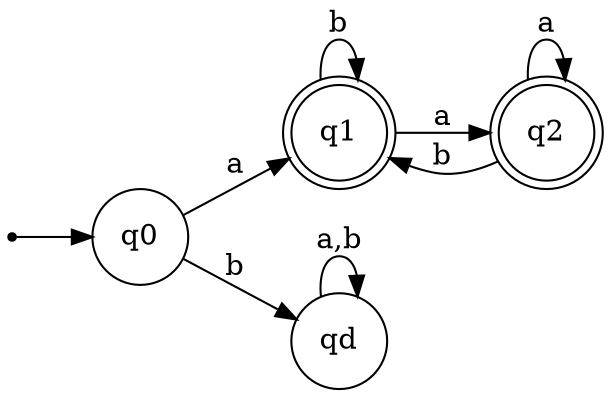 digraph DFA {
    rankdir=LR;
    size="8,5";
    node [shape = doublecircle]; q1 q2;  // Accepting states
    node [shape = circle]; q0 qd;

    // invisible start arrow
    start [shape=point];
    start -> q0;

    // Transitions from q0
    q0 -> q1 [label = "a"];
    q0 -> qd [label = "b"];

    // Transitions from q1
    q1 -> q2 [label = "a"];
    q1 -> q1 [label = "b"];

    // Transitions from q2
    q2 -> q2 [label = "a"];
    q2 -> q1 [label = "b"];

    // Dead state qd
    qd -> qd [label = "a,b"];
}
